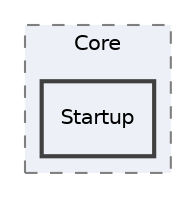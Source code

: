 digraph "Debug/Core/Startup"
{
 // LATEX_PDF_SIZE
  edge [fontname="Helvetica",fontsize="10",labelfontname="Helvetica",labelfontsize="10"];
  node [fontname="Helvetica",fontsize="10",shape=record];
  compound=true
  subgraph clusterdir_23c2652425d83ad6c27be201e5d4bc42 {
    graph [ bgcolor="#edf0f7", pencolor="grey50", style="filled,dashed,", label="Core", fontname="Helvetica", fontsize="10", URL="dir_23c2652425d83ad6c27be201e5d4bc42.html"]
  dir_83d0c992437d1b46fe0e50a98b6965e2 [shape=box, label="Startup", style="filled,bold,", fillcolor="#edf0f7", color="grey25", URL="dir_83d0c992437d1b46fe0e50a98b6965e2.html"];
  }
}
